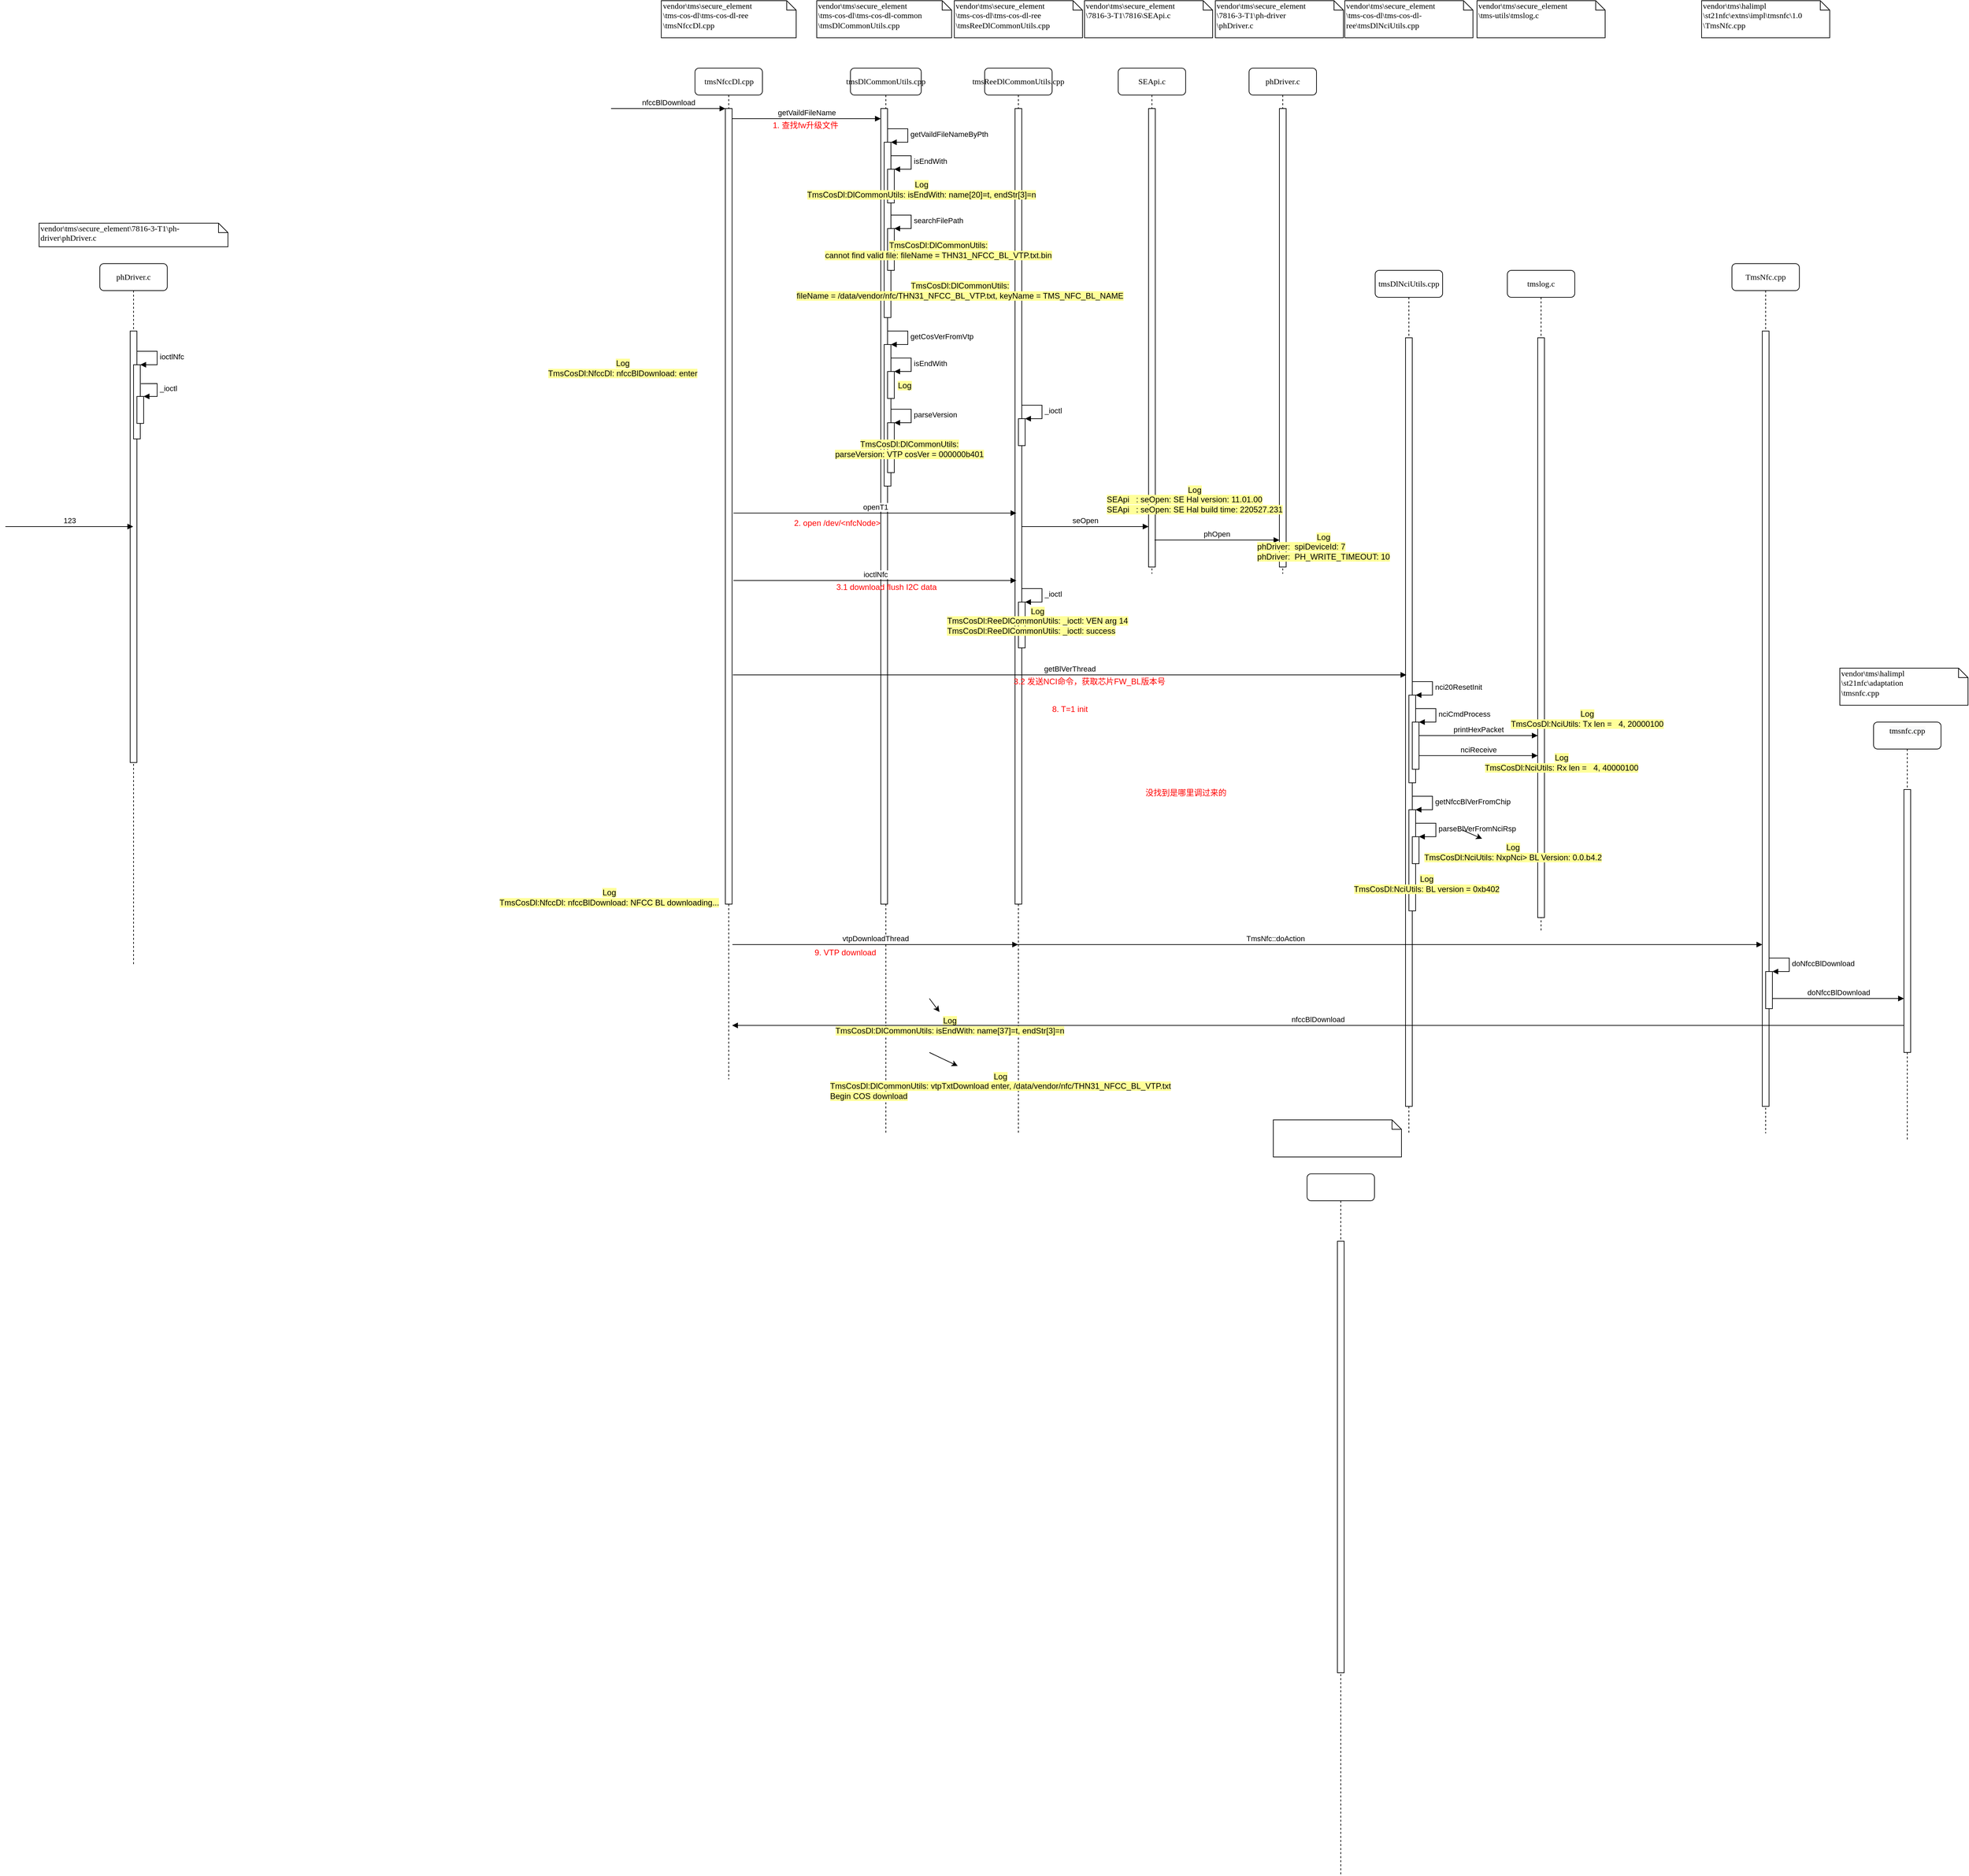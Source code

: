 <mxfile version="20.0.4" type="github">
  <diagram name="Page-1" id="13e1069c-82ec-6db2-03f1-153e76fe0fe0">
    <mxGraphModel dx="3697" dy="1659" grid="1" gridSize="10" guides="1" tooltips="1" connect="1" arrows="1" fold="1" page="1" pageScale="1" pageWidth="1100" pageHeight="850" background="none" math="0" shadow="0">
      <root>
        <mxCell id="0" />
        <mxCell id="1" parent="0" />
        <mxCell id="6wgtEtR7sXNdbjSEoORC-1" value="tmsReeDlCommonUtils.cpp" style="shape=umlLifeline;perimeter=lifelinePerimeter;whiteSpace=wrap;html=1;container=1;collapsible=0;recursiveResize=0;outlineConnect=0;rounded=1;shadow=0;comic=0;labelBackgroundColor=none;strokeWidth=1;fontFamily=Verdana;fontSize=12;align=center;" parent="1" vertex="1">
          <mxGeometry x="-628" y="-500" width="100" height="1580" as="geometry" />
        </mxCell>
        <mxCell id="6wgtEtR7sXNdbjSEoORC-2" value="" style="html=1;points=[];perimeter=orthogonalPerimeter;rounded=0;shadow=0;comic=0;labelBackgroundColor=none;strokeWidth=1;fontFamily=Verdana;fontSize=12;align=center;" parent="6wgtEtR7sXNdbjSEoORC-1" vertex="1">
          <mxGeometry x="45" y="60" width="10" height="1180" as="geometry" />
        </mxCell>
        <mxCell id="6wgtEtR7sXNdbjSEoORC-88" value="" style="html=1;points=[];perimeter=orthogonalPerimeter;" parent="6wgtEtR7sXNdbjSEoORC-1" vertex="1">
          <mxGeometry x="50" y="520" width="10" height="40" as="geometry" />
        </mxCell>
        <mxCell id="6wgtEtR7sXNdbjSEoORC-89" value="_ioctl" style="edgeStyle=orthogonalEdgeStyle;html=1;align=left;spacingLeft=2;endArrow=block;rounded=0;entryX=1;entryY=0;" parent="6wgtEtR7sXNdbjSEoORC-1" target="6wgtEtR7sXNdbjSEoORC-88" edge="1">
          <mxGeometry relative="1" as="geometry">
            <mxPoint x="55" y="500" as="sourcePoint" />
            <Array as="points">
              <mxPoint x="85" y="500" />
            </Array>
          </mxGeometry>
        </mxCell>
        <mxCell id="9sHiLgnCU4G7EcTDu4WB-1" value="" style="html=1;points=[];perimeter=orthogonalPerimeter;" parent="6wgtEtR7sXNdbjSEoORC-1" vertex="1">
          <mxGeometry x="50" y="792" width="10" height="68" as="geometry" />
        </mxCell>
        <mxCell id="9sHiLgnCU4G7EcTDu4WB-2" value="_ioctl" style="edgeStyle=orthogonalEdgeStyle;html=1;align=left;spacingLeft=2;endArrow=block;rounded=0;entryX=1;entryY=0;" parent="6wgtEtR7sXNdbjSEoORC-1" target="9sHiLgnCU4G7EcTDu4WB-1" edge="1">
          <mxGeometry relative="1" as="geometry">
            <mxPoint x="55" y="772" as="sourcePoint" />
            <Array as="points">
              <mxPoint x="85" y="772" />
            </Array>
          </mxGeometry>
        </mxCell>
        <mxCell id="6wgtEtR7sXNdbjSEoORC-37" value="tmsDlCommonUtils.cpp" style="shape=umlLifeline;perimeter=lifelinePerimeter;whiteSpace=wrap;html=1;container=1;collapsible=0;recursiveResize=0;outlineConnect=0;rounded=1;shadow=0;comic=0;labelBackgroundColor=none;strokeWidth=1;fontFamily=Verdana;fontSize=12;align=center;" parent="1" vertex="1">
          <mxGeometry x="-827" y="-500" width="105" height="1580" as="geometry" />
        </mxCell>
        <mxCell id="6wgtEtR7sXNdbjSEoORC-38" value="" style="html=1;points=[];perimeter=orthogonalPerimeter;rounded=0;shadow=0;comic=0;labelBackgroundColor=none;strokeWidth=1;fontFamily=Verdana;fontSize=12;align=center;" parent="6wgtEtR7sXNdbjSEoORC-37" vertex="1">
          <mxGeometry x="45" y="60" width="10" height="1180" as="geometry" />
        </mxCell>
        <object label="getVaildFileName" id="6wgtEtR7sXNdbjSEoORC-49">
          <mxCell style="html=1;verticalAlign=bottom;endArrow=block;rounded=0;" parent="6wgtEtR7sXNdbjSEoORC-37" edge="1">
            <mxGeometry width="80" relative="1" as="geometry">
              <mxPoint x="-175.5" y="75" as="sourcePoint" />
              <mxPoint x="45" y="75" as="targetPoint" />
            </mxGeometry>
          </mxCell>
        </object>
        <mxCell id="-rd93zXeOg7RclRvKw8m-17" value="" style="html=1;points=[];perimeter=orthogonalPerimeter;labelBackgroundColor=#FFFF99;fontColor=#000000;" parent="6wgtEtR7sXNdbjSEoORC-37" vertex="1">
          <mxGeometry x="50" y="110" width="10" height="260" as="geometry" />
        </mxCell>
        <mxCell id="-rd93zXeOg7RclRvKw8m-18" value="getVaildFileNameByPth" style="edgeStyle=orthogonalEdgeStyle;html=1;align=left;spacingLeft=2;endArrow=block;rounded=0;entryX=1;entryY=0;fontColor=#000000;" parent="6wgtEtR7sXNdbjSEoORC-37" target="-rd93zXeOg7RclRvKw8m-17" edge="1">
          <mxGeometry relative="1" as="geometry">
            <mxPoint x="55" y="90" as="sourcePoint" />
            <Array as="points">
              <mxPoint x="85" y="90" />
            </Array>
          </mxGeometry>
        </mxCell>
        <mxCell id="-rd93zXeOg7RclRvKw8m-19" value="" style="html=1;points=[];perimeter=orthogonalPerimeter;labelBackgroundColor=#FFFF99;fontColor=#000000;" parent="6wgtEtR7sXNdbjSEoORC-37" vertex="1">
          <mxGeometry x="55" y="150" width="10" height="50" as="geometry" />
        </mxCell>
        <mxCell id="-rd93zXeOg7RclRvKw8m-20" value="isEndWith" style="edgeStyle=orthogonalEdgeStyle;html=1;align=left;spacingLeft=2;endArrow=block;rounded=0;entryX=1;entryY=0;fontColor=#000000;" parent="6wgtEtR7sXNdbjSEoORC-37" target="-rd93zXeOg7RclRvKw8m-19" edge="1">
          <mxGeometry relative="1" as="geometry">
            <mxPoint x="60" y="130" as="sourcePoint" />
            <Array as="points">
              <mxPoint x="90" y="130" />
            </Array>
          </mxGeometry>
        </mxCell>
        <mxCell id="-rd93zXeOg7RclRvKw8m-23" value="" style="html=1;points=[];perimeter=orthogonalPerimeter;labelBackgroundColor=#FFFF99;fontColor=#000000;" parent="6wgtEtR7sXNdbjSEoORC-37" vertex="1">
          <mxGeometry x="55" y="238" width="10" height="62" as="geometry" />
        </mxCell>
        <mxCell id="-rd93zXeOg7RclRvKw8m-24" value="searchFilePath" style="edgeStyle=orthogonalEdgeStyle;html=1;align=left;spacingLeft=2;endArrow=block;rounded=0;entryX=1;entryY=0;fontColor=#000000;" parent="6wgtEtR7sXNdbjSEoORC-37" target="-rd93zXeOg7RclRvKw8m-23" edge="1">
          <mxGeometry relative="1" as="geometry">
            <mxPoint x="60" y="218" as="sourcePoint" />
            <Array as="points">
              <mxPoint x="90" y="218" />
            </Array>
          </mxGeometry>
        </mxCell>
        <mxCell id="-rd93zXeOg7RclRvKw8m-27" value="" style="html=1;points=[];perimeter=orthogonalPerimeter;labelBackgroundColor=#FFFF99;fontColor=#000000;" parent="6wgtEtR7sXNdbjSEoORC-37" vertex="1">
          <mxGeometry x="50" y="410" width="10" height="210" as="geometry" />
        </mxCell>
        <mxCell id="-rd93zXeOg7RclRvKw8m-28" value="getCosVerFromVtp" style="edgeStyle=orthogonalEdgeStyle;html=1;align=left;spacingLeft=2;endArrow=block;rounded=0;entryX=1;entryY=0;fontColor=#000000;" parent="6wgtEtR7sXNdbjSEoORC-37" target="-rd93zXeOg7RclRvKw8m-27" edge="1">
          <mxGeometry relative="1" as="geometry">
            <mxPoint x="55" y="390" as="sourcePoint" />
            <Array as="points">
              <mxPoint x="85" y="390" />
            </Array>
          </mxGeometry>
        </mxCell>
        <mxCell id="-rd93zXeOg7RclRvKw8m-30" value="" style="html=1;points=[];perimeter=orthogonalPerimeter;labelBackgroundColor=#FFFF99;fontColor=#000000;" parent="6wgtEtR7sXNdbjSEoORC-37" vertex="1">
          <mxGeometry x="55" y="450" width="10" height="40" as="geometry" />
        </mxCell>
        <mxCell id="-rd93zXeOg7RclRvKw8m-31" value="isEndWith" style="edgeStyle=orthogonalEdgeStyle;html=1;align=left;spacingLeft=2;endArrow=block;rounded=0;entryX=1;entryY=0;fontColor=#000000;" parent="6wgtEtR7sXNdbjSEoORC-37" target="-rd93zXeOg7RclRvKw8m-30" edge="1">
          <mxGeometry relative="1" as="geometry">
            <mxPoint x="60" y="430" as="sourcePoint" />
            <Array as="points">
              <mxPoint x="90" y="430" />
            </Array>
          </mxGeometry>
        </mxCell>
        <mxCell id="-rd93zXeOg7RclRvKw8m-32" value="" style="html=1;points=[];perimeter=orthogonalPerimeter;labelBackgroundColor=#FFFF99;fontColor=#000000;" parent="6wgtEtR7sXNdbjSEoORC-37" vertex="1">
          <mxGeometry x="55" y="526" width="10" height="74" as="geometry" />
        </mxCell>
        <mxCell id="-rd93zXeOg7RclRvKw8m-33" value="parseVersion" style="edgeStyle=orthogonalEdgeStyle;html=1;align=left;spacingLeft=2;endArrow=block;rounded=0;entryX=1;entryY=0;fontColor=#000000;" parent="6wgtEtR7sXNdbjSEoORC-37" target="-rd93zXeOg7RclRvKw8m-32" edge="1">
          <mxGeometry relative="1" as="geometry">
            <mxPoint x="60" y="506" as="sourcePoint" />
            <Array as="points">
              <mxPoint x="90" y="506" />
            </Array>
          </mxGeometry>
        </mxCell>
        <mxCell id="6wgtEtR7sXNdbjSEoORC-52" value="&lt;font color=&quot;#ff0000&quot;&gt;2. open /dev/&amp;lt;nfcNode&amp;gt;&lt;/font&gt;" style="text;html=1;resizable=0;autosize=1;align=center;verticalAlign=middle;points=[];fillColor=none;strokeColor=none;rounded=0;" parent="6wgtEtR7sXNdbjSEoORC-37" vertex="1">
          <mxGeometry x="-95" y="660" width="150" height="30" as="geometry" />
        </mxCell>
        <mxCell id="6wgtEtR7sXNdbjSEoORC-87" value="ioctlNfc" style="html=1;verticalAlign=bottom;endArrow=block;rounded=0;" parent="6wgtEtR7sXNdbjSEoORC-37" edge="1">
          <mxGeometry width="80" relative="1" as="geometry">
            <mxPoint x="-173.5" y="760" as="sourcePoint" />
            <mxPoint x="246" y="760" as="targetPoint" />
          </mxGeometry>
        </mxCell>
        <mxCell id="7baba1c4bc27f4b0-8" value="tmsDlNciUtils.cpp" style="shape=umlLifeline;perimeter=lifelinePerimeter;whiteSpace=wrap;html=1;container=1;collapsible=0;recursiveResize=0;outlineConnect=0;rounded=1;shadow=0;comic=0;labelBackgroundColor=none;strokeWidth=1;fontFamily=Verdana;fontSize=12;align=center;" parent="1" vertex="1">
          <mxGeometry x="-49" y="-200" width="100" height="1280" as="geometry" />
        </mxCell>
        <mxCell id="7baba1c4bc27f4b0-9" value="" style="html=1;points=[];perimeter=orthogonalPerimeter;rounded=0;shadow=0;comic=0;labelBackgroundColor=none;strokeWidth=1;fontFamily=Verdana;fontSize=12;align=center;" parent="7baba1c4bc27f4b0-8" vertex="1">
          <mxGeometry x="45" y="100" width="10" height="1140" as="geometry" />
        </mxCell>
        <mxCell id="6wgtEtR7sXNdbjSEoORC-92" value="" style="html=1;points=[];perimeter=orthogonalPerimeter;" parent="7baba1c4bc27f4b0-8" vertex="1">
          <mxGeometry x="50" y="630" width="10" height="130" as="geometry" />
        </mxCell>
        <mxCell id="6wgtEtR7sXNdbjSEoORC-93" value="nci20ResetInit" style="edgeStyle=orthogonalEdgeStyle;html=1;align=left;spacingLeft=2;endArrow=block;rounded=0;entryX=1;entryY=0;" parent="7baba1c4bc27f4b0-8" target="6wgtEtR7sXNdbjSEoORC-92" edge="1">
          <mxGeometry relative="1" as="geometry">
            <mxPoint x="55" y="610" as="sourcePoint" />
            <Array as="points">
              <mxPoint x="85" y="610" />
            </Array>
          </mxGeometry>
        </mxCell>
        <mxCell id="6wgtEtR7sXNdbjSEoORC-94" value="" style="html=1;points=[];perimeter=orthogonalPerimeter;" parent="7baba1c4bc27f4b0-8" vertex="1">
          <mxGeometry x="55" y="670" width="10" height="70" as="geometry" />
        </mxCell>
        <mxCell id="6wgtEtR7sXNdbjSEoORC-95" value="nciCmdProcess" style="edgeStyle=orthogonalEdgeStyle;html=1;align=left;spacingLeft=2;endArrow=block;rounded=0;entryX=1;entryY=0;" parent="7baba1c4bc27f4b0-8" target="6wgtEtR7sXNdbjSEoORC-94" edge="1">
          <mxGeometry relative="1" as="geometry">
            <mxPoint x="60" y="650" as="sourcePoint" />
            <Array as="points">
              <mxPoint x="90" y="650" />
            </Array>
          </mxGeometry>
        </mxCell>
        <mxCell id="oXqchAMzsbWQh8HUrbLk-3" value="" style="html=1;points=[];perimeter=orthogonalPerimeter;labelBackgroundColor=#FFFF99;" vertex="1" parent="7baba1c4bc27f4b0-8">
          <mxGeometry x="50" y="800" width="10" height="150" as="geometry" />
        </mxCell>
        <mxCell id="oXqchAMzsbWQh8HUrbLk-4" value="getNfccBlVerFromChip" style="edgeStyle=orthogonalEdgeStyle;html=1;align=left;spacingLeft=2;endArrow=block;rounded=0;entryX=1;entryY=0;" edge="1" target="oXqchAMzsbWQh8HUrbLk-3" parent="7baba1c4bc27f4b0-8">
          <mxGeometry relative="1" as="geometry">
            <mxPoint x="55" y="780" as="sourcePoint" />
            <Array as="points">
              <mxPoint x="85" y="780" />
            </Array>
          </mxGeometry>
        </mxCell>
        <mxCell id="oXqchAMzsbWQh8HUrbLk-7" value="" style="html=1;points=[];perimeter=orthogonalPerimeter;labelBackgroundColor=#FFFF99;" vertex="1" parent="7baba1c4bc27f4b0-8">
          <mxGeometry x="55" y="840" width="10" height="40" as="geometry" />
        </mxCell>
        <mxCell id="oXqchAMzsbWQh8HUrbLk-8" value="parseBlVerFromNciRsp" style="edgeStyle=orthogonalEdgeStyle;html=1;align=left;spacingLeft=2;endArrow=block;rounded=0;entryX=1;entryY=0;" edge="1" target="oXqchAMzsbWQh8HUrbLk-7" parent="7baba1c4bc27f4b0-8">
          <mxGeometry relative="1" as="geometry">
            <mxPoint x="60" y="820" as="sourcePoint" />
            <Array as="points">
              <mxPoint x="90" y="820" />
            </Array>
          </mxGeometry>
        </mxCell>
        <mxCell id="7baba1c4bc27f4b0-2" value="TmsNfc.cpp" style="shape=umlLifeline;perimeter=lifelinePerimeter;whiteSpace=wrap;html=1;container=1;collapsible=0;recursiveResize=0;outlineConnect=0;rounded=1;shadow=0;comic=0;labelBackgroundColor=none;strokeWidth=1;fontFamily=Verdana;fontSize=12;align=center;" parent="1" vertex="1">
          <mxGeometry x="480" y="-210" width="100" height="1290" as="geometry" />
        </mxCell>
        <mxCell id="7baba1c4bc27f4b0-10" value="" style="html=1;points=[];perimeter=orthogonalPerimeter;rounded=0;shadow=0;comic=0;labelBackgroundColor=none;strokeWidth=1;fontFamily=Verdana;fontSize=12;align=center;" parent="7baba1c4bc27f4b0-2" vertex="1">
          <mxGeometry x="45" y="100" width="10" height="1150" as="geometry" />
        </mxCell>
        <mxCell id="Ku6d6TWkNU5Iu4rAbxKe-25" value="" style="html=1;points=[];perimeter=orthogonalPerimeter;" parent="7baba1c4bc27f4b0-2" vertex="1">
          <mxGeometry x="50" y="1050" width="10" height="55" as="geometry" />
        </mxCell>
        <mxCell id="Ku6d6TWkNU5Iu4rAbxKe-26" value="doNfccBlDownload" style="edgeStyle=orthogonalEdgeStyle;html=1;align=left;spacingLeft=2;endArrow=block;rounded=0;entryX=1;entryY=0;" parent="7baba1c4bc27f4b0-2" target="Ku6d6TWkNU5Iu4rAbxKe-25" edge="1">
          <mxGeometry relative="1" as="geometry">
            <mxPoint x="55" y="1030" as="sourcePoint" />
            <Array as="points">
              <mxPoint x="85" y="1030" />
            </Array>
          </mxGeometry>
        </mxCell>
        <mxCell id="-rd93zXeOg7RclRvKw8m-12" value="&lt;font color=&quot;#000000&quot;&gt;doNfccBlDownload&lt;/font&gt;" style="html=1;verticalAlign=bottom;endArrow=block;rounded=0;fontColor=#FF0000;" parent="7baba1c4bc27f4b0-2" edge="1">
          <mxGeometry width="80" relative="1" as="geometry">
            <mxPoint x="60" y="1090" as="sourcePoint" />
            <mxPoint x="255" y="1090" as="targetPoint" />
          </mxGeometry>
        </mxCell>
        <mxCell id="Ku6d6TWkNU5Iu4rAbxKe-1" value="tmsNfccDl.cpp" style="shape=umlLifeline;perimeter=lifelinePerimeter;whiteSpace=wrap;html=1;container=1;collapsible=0;recursiveResize=0;outlineConnect=0;rounded=1;shadow=0;comic=0;labelBackgroundColor=none;strokeWidth=1;fontFamily=Verdana;fontSize=12;align=center;" parent="1" vertex="1">
          <mxGeometry x="-1057.5" y="-500" width="100" height="1500" as="geometry" />
        </mxCell>
        <mxCell id="Ku6d6TWkNU5Iu4rAbxKe-2" value="" style="html=1;points=[];perimeter=orthogonalPerimeter;rounded=0;shadow=0;comic=0;labelBackgroundColor=none;strokeWidth=1;fontFamily=Verdana;fontSize=12;align=center;" parent="Ku6d6TWkNU5Iu4rAbxKe-1" vertex="1">
          <mxGeometry x="45" y="60" width="10" height="1180" as="geometry" />
        </mxCell>
        <mxCell id="6wgtEtR7sXNdbjSEoORC-17" value="tmslog.c" style="shape=umlLifeline;perimeter=lifelinePerimeter;whiteSpace=wrap;html=1;container=1;collapsible=0;recursiveResize=0;outlineConnect=0;rounded=1;shadow=0;comic=0;labelBackgroundColor=none;strokeWidth=1;fontFamily=Verdana;fontSize=12;align=center;" parent="1" vertex="1">
          <mxGeometry x="147" y="-200" width="100" height="980" as="geometry" />
        </mxCell>
        <mxCell id="6wgtEtR7sXNdbjSEoORC-18" value="" style="html=1;points=[];perimeter=orthogonalPerimeter;rounded=0;shadow=0;comic=0;labelBackgroundColor=none;strokeWidth=1;fontFamily=Verdana;fontSize=12;align=center;" parent="6wgtEtR7sXNdbjSEoORC-17" vertex="1">
          <mxGeometry x="45" y="100" width="10" height="860" as="geometry" />
        </mxCell>
        <mxCell id="oXqchAMzsbWQh8HUrbLk-1" value="nciReceive" style="html=1;verticalAlign=bottom;endArrow=block;rounded=0;" edge="1" parent="6wgtEtR7sXNdbjSEoORC-17">
          <mxGeometry width="80" relative="1" as="geometry">
            <mxPoint x="-131" y="719.8" as="sourcePoint" />
            <mxPoint x="45" y="719.8" as="targetPoint" />
          </mxGeometry>
        </mxCell>
        <mxCell id="6wgtEtR7sXNdbjSEoORC-83" value="&lt;span style=&quot;text-align: left;&quot;&gt;phDriver.c&lt;/span&gt;" style="shape=umlLifeline;perimeter=lifelinePerimeter;whiteSpace=wrap;html=1;container=1;collapsible=0;recursiveResize=0;outlineConnect=0;rounded=1;shadow=0;comic=0;labelBackgroundColor=none;strokeWidth=1;fontFamily=Verdana;fontSize=12;align=center;" parent="1" vertex="1">
          <mxGeometry x="-236" y="-500" width="100" height="750" as="geometry" />
        </mxCell>
        <mxCell id="6wgtEtR7sXNdbjSEoORC-84" value="" style="html=1;points=[];perimeter=orthogonalPerimeter;rounded=0;shadow=0;comic=0;labelBackgroundColor=none;strokeWidth=1;fontFamily=Verdana;fontSize=12;align=center;" parent="6wgtEtR7sXNdbjSEoORC-83" vertex="1">
          <mxGeometry x="45" y="60" width="10" height="680" as="geometry" />
        </mxCell>
        <mxCell id="6wgtEtR7sXNdbjSEoORC-60" value="&lt;span style=&quot;text-align: left;&quot;&gt;SEApi.c&lt;/span&gt;" style="shape=umlLifeline;perimeter=lifelinePerimeter;whiteSpace=wrap;html=1;container=1;collapsible=0;recursiveResize=0;outlineConnect=0;rounded=1;shadow=0;comic=0;labelBackgroundColor=none;strokeWidth=1;fontFamily=Verdana;fontSize=12;align=center;" parent="1" vertex="1">
          <mxGeometry x="-430" y="-500" width="100" height="750" as="geometry" />
        </mxCell>
        <mxCell id="6wgtEtR7sXNdbjSEoORC-61" value="" style="html=1;points=[];perimeter=orthogonalPerimeter;rounded=0;shadow=0;comic=0;labelBackgroundColor=none;strokeWidth=1;fontFamily=Verdana;fontSize=12;align=center;" parent="6wgtEtR7sXNdbjSEoORC-60" vertex="1">
          <mxGeometry x="45" y="60" width="10" height="680" as="geometry" />
        </mxCell>
        <mxCell id="Ku6d6TWkNU5Iu4rAbxKe-22" value="&lt;span style=&quot;background-color: rgb(255, 255, 153);&quot;&gt;Log&lt;br&gt;TmsCosDl:NfccDl: nfccBlDownload: NFCC BL downloading...&lt;/span&gt;" style="text;html=1;resizable=0;autosize=1;align=center;verticalAlign=middle;points=[];fillColor=none;strokeColor=none;rounded=0;" parent="1" vertex="1">
          <mxGeometry x="-1360" y="710" width="350" height="40" as="geometry" />
        </mxCell>
        <mxCell id="6wgtEtR7sXNdbjSEoORC-4" value="vendor\tms\secure_element&lt;br&gt;\tms-cos-dl\tms-cos-dl-ree&lt;br&gt;\tmsReeDlCommonUtils.cpp" style="shape=note;whiteSpace=wrap;html=1;size=14;verticalAlign=top;align=left;spacingTop=-6;rounded=0;shadow=0;comic=0;labelBackgroundColor=none;strokeWidth=1;fontFamily=Verdana;fontSize=12" parent="1" vertex="1">
          <mxGeometry x="-673" y="-600" width="190" height="55" as="geometry" />
        </mxCell>
        <mxCell id="6wgtEtR7sXNdbjSEoORC-16" value="&lt;span style=&quot;background-color: rgb(255, 255, 153);&quot;&gt;Log&lt;br&gt;&lt;/span&gt;&lt;div style=&quot;text-align: left;&quot;&gt;&lt;span style=&quot;background-color: rgb(255, 255, 153);&quot;&gt;TmsCosDl:NciUtils: Tx len =&amp;nbsp; &amp;nbsp;4, 20000100&lt;/span&gt;&lt;/div&gt;" style="text;html=1;resizable=0;autosize=1;align=center;verticalAlign=middle;points=[];fillColor=none;strokeColor=none;rounded=0;" parent="1" vertex="1">
          <mxGeometry x="140" y="445" width="250" height="40" as="geometry" />
        </mxCell>
        <mxCell id="6wgtEtR7sXNdbjSEoORC-29" value="&lt;span style=&quot;text-align: left;&quot;&gt;phDriver.c&lt;/span&gt;" style="shape=umlLifeline;perimeter=lifelinePerimeter;whiteSpace=wrap;html=1;container=1;collapsible=0;recursiveResize=0;outlineConnect=0;rounded=1;shadow=0;comic=0;labelBackgroundColor=none;strokeWidth=1;fontFamily=Verdana;fontSize=12;align=center;" parent="1" vertex="1">
          <mxGeometry x="-1940" y="-210" width="100" height="1040" as="geometry" />
        </mxCell>
        <mxCell id="6wgtEtR7sXNdbjSEoORC-30" value="" style="html=1;points=[];perimeter=orthogonalPerimeter;rounded=0;shadow=0;comic=0;labelBackgroundColor=none;strokeWidth=1;fontFamily=Verdana;fontSize=12;align=center;" parent="6wgtEtR7sXNdbjSEoORC-29" vertex="1">
          <mxGeometry x="45" y="100" width="10" height="640" as="geometry" />
        </mxCell>
        <mxCell id="6wgtEtR7sXNdbjSEoORC-31" value="" style="html=1;points=[];perimeter=orthogonalPerimeter;" parent="6wgtEtR7sXNdbjSEoORC-29" vertex="1">
          <mxGeometry x="50" y="150" width="10" height="110" as="geometry" />
        </mxCell>
        <mxCell id="6wgtEtR7sXNdbjSEoORC-32" value="ioctlNfc" style="edgeStyle=orthogonalEdgeStyle;html=1;align=left;spacingLeft=2;endArrow=block;rounded=0;entryX=1;entryY=0;" parent="6wgtEtR7sXNdbjSEoORC-29" target="6wgtEtR7sXNdbjSEoORC-31" edge="1">
          <mxGeometry relative="1" as="geometry">
            <mxPoint x="55" y="130" as="sourcePoint" />
            <Array as="points">
              <mxPoint x="85" y="130" />
            </Array>
          </mxGeometry>
        </mxCell>
        <mxCell id="6wgtEtR7sXNdbjSEoORC-33" value="" style="html=1;points=[];perimeter=orthogonalPerimeter;" parent="6wgtEtR7sXNdbjSEoORC-29" vertex="1">
          <mxGeometry x="55" y="197" width="10" height="40" as="geometry" />
        </mxCell>
        <mxCell id="6wgtEtR7sXNdbjSEoORC-34" value="_ioctl" style="edgeStyle=orthogonalEdgeStyle;html=1;align=left;spacingLeft=2;endArrow=block;rounded=0;entryX=1;entryY=0;exitX=1.086;exitY=0.254;exitDx=0;exitDy=0;exitPerimeter=0;" parent="6wgtEtR7sXNdbjSEoORC-29" source="6wgtEtR7sXNdbjSEoORC-31" target="6wgtEtR7sXNdbjSEoORC-33" edge="1">
          <mxGeometry relative="1" as="geometry">
            <mxPoint x="55" y="177" as="sourcePoint" />
            <Array as="points">
              <mxPoint x="85" y="178" />
              <mxPoint x="85" y="197" />
            </Array>
          </mxGeometry>
        </mxCell>
        <mxCell id="6wgtEtR7sXNdbjSEoORC-35" value="vendor\tms\secure_element\7816-3-T1\ph-driver\phDriver.c" style="shape=note;whiteSpace=wrap;html=1;size=14;verticalAlign=top;align=left;spacingTop=-6;rounded=0;shadow=0;comic=0;labelBackgroundColor=none;strokeWidth=1;fontFamily=Verdana;fontSize=12" parent="1" vertex="1">
          <mxGeometry x="-2030" y="-270" width="280" height="35" as="geometry" />
        </mxCell>
        <mxCell id="6wgtEtR7sXNdbjSEoORC-36" value="123" style="html=1;verticalAlign=bottom;endArrow=block;rounded=0;" parent="1" target="6wgtEtR7sXNdbjSEoORC-29" edge="1">
          <mxGeometry width="80" relative="1" as="geometry">
            <mxPoint x="-2080" y="180" as="sourcePoint" />
            <mxPoint x="-1970.5" y="180" as="targetPoint" />
          </mxGeometry>
        </mxCell>
        <mxCell id="6wgtEtR7sXNdbjSEoORC-43" value="vendor\tms\secure_element&lt;br&gt;\tms-cos-dl\tms-cos-dl-common&lt;br&gt;\tmsDlCommonUtils.cpp" style="shape=note;whiteSpace=wrap;html=1;size=14;verticalAlign=top;align=left;spacingTop=-6;rounded=0;shadow=0;comic=0;labelBackgroundColor=none;strokeWidth=1;fontFamily=Verdana;fontSize=12" parent="1" vertex="1">
          <mxGeometry x="-877" y="-600" width="200" height="55" as="geometry" />
        </mxCell>
        <mxCell id="6wgtEtR7sXNdbjSEoORC-45" value="&lt;span style=&quot;background-color: rgb(255, 255, 153);&quot;&gt;Log&lt;br&gt;TmsCosDl:DlCommonUtils: isEndWith: name[37]=t, endStr[3]=n&lt;/span&gt;" style="text;html=1;resizable=0;autosize=1;align=center;verticalAlign=middle;points=[];fillColor=none;strokeColor=none;rounded=0;" parent="1" vertex="1">
          <mxGeometry x="-860" y="900" width="360" height="40" as="geometry" />
        </mxCell>
        <mxCell id="6wgtEtR7sXNdbjSEoORC-46" value="&lt;span style=&quot;background-color: rgb(255, 255, 153);&quot;&gt;Log&lt;br&gt;&lt;/span&gt;&lt;div style=&quot;text-align: left;&quot;&gt;&lt;span style=&quot;background-color: rgb(255, 255, 153);&quot;&gt;TmsCosDl:DlCommonUtils: vtpTxtDownload enter, /data/vendor/nfc/THN31_NFCC_BL_VTP.txt&lt;/span&gt;&lt;/div&gt;&lt;div style=&quot;text-align: left;&quot;&gt;&lt;span style=&quot;background-color: rgb(255, 255, 153);&quot;&gt;Begin COS download&lt;/span&gt;&lt;/div&gt;" style="text;html=1;resizable=0;autosize=1;align=center;verticalAlign=middle;points=[];fillColor=none;strokeColor=none;rounded=0;" parent="1" vertex="1">
          <mxGeometry x="-870" y="980" width="530" height="60" as="geometry" />
        </mxCell>
        <mxCell id="6wgtEtR7sXNdbjSEoORC-47" value="" style="endArrow=classic;html=1;rounded=0;" parent="1" target="6wgtEtR7sXNdbjSEoORC-45" edge="1">
          <mxGeometry width="50" height="50" relative="1" as="geometry">
            <mxPoint x="-710" y="880" as="sourcePoint" />
            <mxPoint x="-570" y="1270" as="targetPoint" />
          </mxGeometry>
        </mxCell>
        <mxCell id="6wgtEtR7sXNdbjSEoORC-48" value="" style="endArrow=classic;html=1;rounded=0;" parent="1" target="6wgtEtR7sXNdbjSEoORC-46" edge="1">
          <mxGeometry width="50" height="50" relative="1" as="geometry">
            <mxPoint x="-710" y="960" as="sourcePoint" />
            <mxPoint x="-576" y="1360" as="targetPoint" />
          </mxGeometry>
        </mxCell>
        <mxCell id="6wgtEtR7sXNdbjSEoORC-50" value="&lt;font color=&quot;#ff0000&quot;&gt;1.&amp;nbsp;查找fw升级文件&lt;/font&gt;" style="text;html=1;resizable=0;autosize=1;align=center;verticalAlign=middle;points=[];fillColor=none;strokeColor=none;rounded=0;" parent="1" vertex="1">
          <mxGeometry x="-954.5" y="-430" width="120" height="30" as="geometry" />
        </mxCell>
        <mxCell id="6wgtEtR7sXNdbjSEoORC-71" value="vendor\tms\secure_element&lt;br&gt;\7816-3-T1\7816\SEApi.c" style="shape=note;whiteSpace=wrap;html=1;size=14;verticalAlign=top;align=left;spacingTop=-6;rounded=0;shadow=0;comic=0;labelBackgroundColor=none;strokeWidth=1;fontFamily=Verdana;fontSize=12" parent="1" vertex="1">
          <mxGeometry x="-480" y="-600" width="190" height="55" as="geometry" />
        </mxCell>
        <mxCell id="6wgtEtR7sXNdbjSEoORC-72" value="vendor\tms\secure_element&lt;br&gt;\tms-cos-dl\tms-cos-dl-ree&lt;br&gt;\tmsNfccDl.cpp" style="shape=note;whiteSpace=wrap;html=1;size=14;verticalAlign=top;align=left;spacingTop=-6;rounded=0;shadow=0;comic=0;labelBackgroundColor=none;strokeWidth=1;fontFamily=Verdana;fontSize=12" parent="1" vertex="1">
          <mxGeometry x="-1107.5" y="-600" width="200" height="55" as="geometry" />
        </mxCell>
        <mxCell id="6wgtEtR7sXNdbjSEoORC-73" value="vendor\tms\secure_element&lt;br&gt;\tms-cos-dl\tms-cos-dl-ree\tmsDlNciUtils.cpp" style="shape=note;whiteSpace=wrap;html=1;size=14;verticalAlign=top;align=left;spacingTop=-6;rounded=0;shadow=0;comic=0;labelBackgroundColor=none;strokeWidth=1;fontFamily=Verdana;fontSize=12" parent="1" vertex="1">
          <mxGeometry x="-94" y="-600" width="190" height="55" as="geometry" />
        </mxCell>
        <mxCell id="6wgtEtR7sXNdbjSEoORC-74" value="vendor\tms\halimpl&lt;br&gt;\st21nfc\extns\impl\tmsnfc\1.0&lt;br&gt;\TmsNfc.cpp" style="shape=note;whiteSpace=wrap;html=1;size=14;verticalAlign=top;align=left;spacingTop=-6;rounded=0;shadow=0;comic=0;labelBackgroundColor=none;strokeWidth=1;fontFamily=Verdana;fontSize=12" parent="1" vertex="1">
          <mxGeometry x="435" y="-600" width="190" height="55" as="geometry" />
        </mxCell>
        <mxCell id="6wgtEtR7sXNdbjSEoORC-79" value="" style="shape=umlLifeline;perimeter=lifelinePerimeter;whiteSpace=wrap;html=1;container=1;collapsible=0;recursiveResize=0;outlineConnect=0;rounded=1;shadow=0;comic=0;labelBackgroundColor=none;strokeWidth=1;fontFamily=Verdana;fontSize=12;align=center;" parent="1" vertex="1">
          <mxGeometry x="-150" y="1140" width="100" height="1040" as="geometry" />
        </mxCell>
        <mxCell id="6wgtEtR7sXNdbjSEoORC-80" value="" style="html=1;points=[];perimeter=orthogonalPerimeter;rounded=0;shadow=0;comic=0;labelBackgroundColor=none;strokeWidth=1;fontFamily=Verdana;fontSize=12;align=center;" parent="6wgtEtR7sXNdbjSEoORC-79" vertex="1">
          <mxGeometry x="45" y="100" width="10" height="640" as="geometry" />
        </mxCell>
        <mxCell id="6wgtEtR7sXNdbjSEoORC-81" value="" style="shape=note;whiteSpace=wrap;html=1;size=14;verticalAlign=top;align=left;spacingTop=-6;rounded=0;shadow=0;comic=0;labelBackgroundColor=none;strokeWidth=1;fontFamily=Verdana;fontSize=12" parent="1" vertex="1">
          <mxGeometry x="-200" y="1060" width="190" height="55" as="geometry" />
        </mxCell>
        <mxCell id="6wgtEtR7sXNdbjSEoORC-82" value="vendor\tms\secure_element&lt;br&gt;\7816-3-T1\ph-driver&lt;br&gt;\phDriver.c" style="shape=note;whiteSpace=wrap;html=1;size=14;verticalAlign=top;align=left;spacingTop=-6;rounded=0;shadow=0;comic=0;labelBackgroundColor=none;strokeWidth=1;fontFamily=Verdana;fontSize=12" parent="1" vertex="1">
          <mxGeometry x="-286" y="-600" width="190" height="55" as="geometry" />
        </mxCell>
        <mxCell id="6wgtEtR7sXNdbjSEoORC-85" value="phOpen" style="html=1;verticalAlign=bottom;endArrow=block;rounded=0;exitX=0.892;exitY=0.157;exitDx=0;exitDy=0;exitPerimeter=0;" parent="1" edge="1">
          <mxGeometry width="80" relative="1" as="geometry">
            <mxPoint x="-376.08" y="200.0" as="sourcePoint" />
            <mxPoint x="-191" y="200.0" as="targetPoint" />
          </mxGeometry>
        </mxCell>
        <mxCell id="6wgtEtR7sXNdbjSEoORC-10" value="&lt;span style=&quot;background-color: rgb(255, 255, 153);&quot;&gt;Log&lt;br&gt;&lt;/span&gt;&lt;div style=&quot;text-align: left;&quot;&gt;&lt;span style=&quot;background-color: rgb(255, 255, 153);&quot;&gt;TmsCosDl:ReeDlCommonUtils: _ioctl: VEN arg 14&lt;/span&gt;&lt;/div&gt;&lt;div style=&quot;text-align: left;&quot;&gt;&lt;span style=&quot;background-color: rgb(255, 255, 153);&quot;&gt;TmsCosDl:ReeDlCommonUtils: _ioctl: success&lt;/span&gt;&lt;/div&gt;" style="text;html=1;resizable=0;autosize=1;align=center;verticalAlign=middle;points=[];fillColor=none;strokeColor=none;rounded=0;" parent="1" vertex="1">
          <mxGeometry x="-695" y="290" width="290" height="60" as="geometry" />
        </mxCell>
        <mxCell id="6wgtEtR7sXNdbjSEoORC-90" value="&lt;font color=&quot;#ff0000&quot;&gt;3.1 download flush I2C data&lt;/font&gt;" style="text;html=1;resizable=0;autosize=1;align=center;verticalAlign=middle;points=[];fillColor=none;strokeColor=none;rounded=0;" parent="1" vertex="1">
          <mxGeometry x="-859.5" y="255" width="170" height="30" as="geometry" />
        </mxCell>
        <mxCell id="6wgtEtR7sXNdbjSEoORC-75" value="seOpen" style="html=1;verticalAlign=bottom;endArrow=block;rounded=0;" parent="1" edge="1">
          <mxGeometry width="80" relative="1" as="geometry">
            <mxPoint x="-573" y="180" as="sourcePoint" />
            <mxPoint x="-385" y="180" as="targetPoint" />
          </mxGeometry>
        </mxCell>
        <mxCell id="6wgtEtR7sXNdbjSEoORC-91" value="&lt;font color=&quot;#ff0000&quot;&gt;3.2 发送NCI命令，获取芯片FW_BL版本号&lt;/font&gt;" style="text;html=1;resizable=0;autosize=1;align=center;verticalAlign=middle;points=[];fillColor=none;strokeColor=none;rounded=0;" parent="1" vertex="1">
          <mxGeometry x="-598" y="395" width="250" height="30" as="geometry" />
        </mxCell>
        <mxCell id="6wgtEtR7sXNdbjSEoORC-96" value="&lt;span style=&quot;text-align: left;&quot;&gt;printHexPacket&lt;/span&gt;" style="html=1;verticalAlign=bottom;endArrow=block;rounded=0;" parent="1" source="6wgtEtR7sXNdbjSEoORC-94" edge="1">
          <mxGeometry width="80" relative="1" as="geometry">
            <mxPoint x="105" y="483.94" as="sourcePoint" />
            <mxPoint x="192" y="490" as="targetPoint" />
          </mxGeometry>
        </mxCell>
        <mxCell id="6wgtEtR7sXNdbjSEoORC-97" value="vendor\tms\secure_element&lt;br&gt;\tms-utils\tmslog.c" style="shape=note;whiteSpace=wrap;html=1;size=14;verticalAlign=top;align=left;spacingTop=-6;rounded=0;shadow=0;comic=0;labelBackgroundColor=none;strokeWidth=1;fontFamily=Verdana;fontSize=12" parent="1" vertex="1">
          <mxGeometry x="102" y="-600" width="190" height="55" as="geometry" />
        </mxCell>
        <mxCell id="6wgtEtR7sXNdbjSEoORC-86" value="&lt;span style=&quot;background-color: rgb(255, 255, 153);&quot;&gt;Log&lt;br&gt;&lt;/span&gt;&lt;div style=&quot;text-align: left;&quot;&gt;&lt;span style=&quot;background-color: rgb(255, 255, 153);&quot;&gt;phDriver:&amp;nbsp; spiDeviceId: 7&lt;/span&gt;&lt;/div&gt;&lt;div style=&quot;text-align: left;&quot;&gt;&lt;span style=&quot;background-color: rgb(255, 255, 153);&quot;&gt;phDriver:&amp;nbsp; PH_WRITE_TIMEOUT: 10&lt;/span&gt;&lt;/div&gt;" style="text;html=1;resizable=0;autosize=1;align=center;verticalAlign=middle;points=[];fillColor=none;strokeColor=none;rounded=0;" parent="1" vertex="1">
          <mxGeometry x="-236" y="180" width="220" height="60" as="geometry" />
        </mxCell>
        <mxCell id="6wgtEtR7sXNdbjSEoORC-101" value="&lt;font color=&quot;#ff0000&quot;&gt;9. VTP download&lt;/font&gt;" style="text;html=1;resizable=0;autosize=1;align=center;verticalAlign=middle;points=[];fillColor=none;strokeColor=none;rounded=0;" parent="1" vertex="1">
          <mxGeometry x="-890" y="797" width="110" height="30" as="geometry" />
        </mxCell>
        <mxCell id="Ku6d6TWkNU5Iu4rAbxKe-6" value="&lt;div style=&quot;text-align: left;&quot;&gt;&lt;span style=&quot;font-size: 11px;&quot;&gt;getBlVerThread&lt;/span&gt;&lt;/div&gt;" style="html=1;verticalAlign=bottom;endArrow=block;rounded=0;" parent="1" edge="1">
          <mxGeometry width="80" relative="1" as="geometry">
            <mxPoint x="-1001.25" y="400" as="sourcePoint" />
            <mxPoint x="-2.75" y="400" as="targetPoint" />
          </mxGeometry>
        </mxCell>
        <mxCell id="6wgtEtR7sXNdbjSEoORC-100" value="vtpDownloadThread" style="html=1;verticalAlign=bottom;endArrow=block;rounded=0;" parent="1" edge="1">
          <mxGeometry width="80" relative="1" as="geometry">
            <mxPoint x="-1002" y="800" as="sourcePoint" />
            <mxPoint x="-578.5" y="800" as="targetPoint" />
          </mxGeometry>
        </mxCell>
        <mxCell id="-rd93zXeOg7RclRvKw8m-2" value="&lt;font color=&quot;#ff0000&quot;&gt;8. T=1 init&lt;/font&gt;" style="text;html=1;resizable=0;autosize=1;align=center;verticalAlign=middle;points=[];fillColor=none;strokeColor=none;rounded=0;" parent="1" vertex="1">
          <mxGeometry x="-542" y="436" width="80" height="30" as="geometry" />
        </mxCell>
        <mxCell id="-rd93zXeOg7RclRvKw8m-7" value="&lt;span style=&quot;background-color: rgb(255, 255, 153);&quot;&gt;Log&lt;br&gt;&lt;/span&gt;&lt;div style=&quot;text-align: left;&quot;&gt;&lt;span style=&quot;background-color: rgb(255, 255, 153);&quot;&gt;TmsCosDl:NciUtils: BL version = 0xb402&lt;/span&gt;&lt;br&gt;&lt;/div&gt;" style="text;html=1;resizable=0;autosize=1;align=center;verticalAlign=middle;points=[];fillColor=none;strokeColor=none;rounded=0;" parent="1" vertex="1">
          <mxGeometry x="-93" y="690" width="240" height="40" as="geometry" />
        </mxCell>
        <mxCell id="-rd93zXeOg7RclRvKw8m-8" value="&lt;font color=&quot;#ff0000&quot;&gt;没找到是哪里调过来的&lt;/font&gt;" style="text;html=1;resizable=0;autosize=1;align=center;verticalAlign=middle;points=[];fillColor=none;strokeColor=none;rounded=0;" parent="1" vertex="1">
          <mxGeometry x="-400" y="560" width="140" height="30" as="geometry" />
        </mxCell>
        <mxCell id="-rd93zXeOg7RclRvKw8m-9" value="vendor\tms\halimpl&lt;br&gt;\st21nfc\adaptation&lt;br&gt;\tmsnfc.cpp" style="shape=note;whiteSpace=wrap;html=1;size=14;verticalAlign=top;align=left;spacingTop=-6;rounded=0;shadow=0;comic=0;labelBackgroundColor=none;strokeWidth=1;fontFamily=Verdana;fontSize=12" parent="1" vertex="1">
          <mxGeometry x="640" y="390" width="190" height="55" as="geometry" />
        </mxCell>
        <mxCell id="-rd93zXeOg7RclRvKw8m-10" value="&#xa;&lt;span style=&quot;color: rgb(0, 0, 0); font-family: Verdana; font-size: 12px; font-style: normal; font-variant-ligatures: normal; font-variant-caps: normal; font-weight: 400; letter-spacing: normal; orphans: 2; text-align: left; text-indent: 0px; text-transform: none; widows: 2; word-spacing: 0px; -webkit-text-stroke-width: 0px; background-color: rgb(248, 249, 250); text-decoration-style: initial; text-decoration-color: initial; float: none; display: inline !important;&quot;&gt;tmsnfc.cpp&lt;/span&gt;&#xa;&#xa;" style="shape=umlLifeline;perimeter=lifelinePerimeter;whiteSpace=wrap;html=1;container=1;collapsible=0;recursiveResize=0;outlineConnect=0;rounded=1;shadow=0;comic=0;labelBackgroundColor=none;strokeWidth=1;fontFamily=Verdana;fontSize=12;align=center;" parent="1" vertex="1">
          <mxGeometry x="690" y="470" width="100" height="620" as="geometry" />
        </mxCell>
        <mxCell id="-rd93zXeOg7RclRvKw8m-11" value="" style="html=1;points=[];perimeter=orthogonalPerimeter;rounded=0;shadow=0;comic=0;labelBackgroundColor=none;strokeWidth=1;fontFamily=Verdana;fontSize=12;align=center;" parent="-rd93zXeOg7RclRvKw8m-10" vertex="1">
          <mxGeometry x="45" y="100" width="10" height="390" as="geometry" />
        </mxCell>
        <mxCell id="-rd93zXeOg7RclRvKw8m-14" value="nfccBlDownload" style="html=1;verticalAlign=bottom;endArrow=block;rounded=0;fontColor=#000000;" parent="-rd93zXeOg7RclRvKw8m-10" edge="1">
          <mxGeometry width="80" relative="1" as="geometry">
            <mxPoint x="45" y="449.9" as="sourcePoint" />
            <mxPoint x="-1692.5" y="449.9" as="targetPoint" />
          </mxGeometry>
        </mxCell>
        <mxCell id="-rd93zXeOg7RclRvKw8m-15" value="&lt;span style=&quot;background-color: rgb(255, 255, 153);&quot;&gt;Log&lt;br&gt;&lt;/span&gt;&lt;div style=&quot;text-align: left;&quot;&gt;&lt;span style=&quot;background-color: rgb(255, 255, 153);&quot;&gt;TmsCosDl:NfccDl: nfccBlDownload: enter&lt;/span&gt;&lt;br&gt;&lt;/div&gt;" style="text;html=1;resizable=0;autosize=1;align=center;verticalAlign=middle;points=[];fillColor=none;strokeColor=none;rounded=0;" parent="1" vertex="1">
          <mxGeometry x="-1285" y="-75" width="240" height="40" as="geometry" />
        </mxCell>
        <mxCell id="-rd93zXeOg7RclRvKw8m-16" value="&lt;span style=&quot;background-color: rgb(255, 255, 153);&quot;&gt;Log&lt;br&gt;&lt;/span&gt;&lt;div style=&quot;text-align: left;&quot;&gt;&lt;span style=&quot;background-color: rgb(255, 255, 153);&quot;&gt;SEApi&amp;nbsp; &amp;nbsp;: seOpen: SE Hal version: 11.01.00&lt;br&gt;&lt;/span&gt;&lt;/div&gt;&lt;div style=&quot;text-align: left;&quot;&gt;&lt;span style=&quot;background-color: rgb(255, 255, 153);&quot;&gt;SEApi&amp;nbsp; &amp;nbsp;: seOpen: SE Hal build time: 220527.231&lt;/span&gt;&lt;br&gt;&lt;/div&gt;" style="text;html=1;resizable=0;autosize=1;align=center;verticalAlign=middle;points=[];fillColor=none;strokeColor=none;rounded=0;" parent="1" vertex="1">
          <mxGeometry x="-462" y="110" width="290" height="60" as="geometry" />
        </mxCell>
        <mxCell id="Ku6d6TWkNU5Iu4rAbxKe-9" value="nfccBlDownload" style="html=1;verticalAlign=bottom;endArrow=block;rounded=0;" parent="1" edge="1">
          <mxGeometry width="80" relative="1" as="geometry">
            <mxPoint x="-1182" y="-440" as="sourcePoint" />
            <mxPoint x="-1012.5" y="-440" as="targetPoint" />
          </mxGeometry>
        </mxCell>
        <mxCell id="-rd93zXeOg7RclRvKw8m-22" value="&lt;span style=&quot;background-color: rgb(255, 255, 153);&quot;&gt;Log&lt;br&gt;&lt;/span&gt;&lt;div style=&quot;text-align: left;&quot;&gt;&lt;span style=&quot;background-color: rgb(255, 255, 153);&quot;&gt;TmsCosDl:DlCommonUtils: isEndWith: name[20]=t, endStr[3]=n&lt;/span&gt;&lt;br&gt;&lt;/div&gt;" style="text;html=1;resizable=0;autosize=1;align=center;verticalAlign=middle;points=[];fillColor=none;strokeColor=none;rounded=0;" parent="1" vertex="1">
          <mxGeometry x="-902" y="-340" width="360" height="40" as="geometry" />
        </mxCell>
        <mxCell id="-rd93zXeOg7RclRvKw8m-25" value="&lt;span style=&quot;background-color: rgb(255, 255, 153);&quot;&gt;TmsCosDl:DlCommonUtils: &lt;br&gt;cannot find valid file: fileName = THN31_NFCC_BL_VTP.txt.bin&lt;/span&gt;" style="text;html=1;resizable=0;autosize=1;align=center;verticalAlign=middle;points=[];fillColor=none;strokeColor=none;rounded=0;" parent="1" vertex="1">
          <mxGeometry x="-877" y="-250" width="360" height="40" as="geometry" />
        </mxCell>
        <mxCell id="-rd93zXeOg7RclRvKw8m-26" value="&lt;span style=&quot;background-color: rgb(255, 255, 153);&quot;&gt;TmsCosDl:DlCommonUtils: &lt;br&gt;fileName = /data/vendor/nfc/THN31_NFCC_BL_VTP.txt, keyName = TMS_NFC_BL_NAME&lt;/span&gt;" style="text;html=1;resizable=0;autosize=1;align=center;verticalAlign=middle;points=[];fillColor=none;strokeColor=none;rounded=0;" parent="1" vertex="1">
          <mxGeometry x="-920" y="-190" width="510" height="40" as="geometry" />
        </mxCell>
        <mxCell id="-rd93zXeOg7RclRvKw8m-37" value="&lt;span style=&quot;background-color: rgb(255, 255, 153);&quot;&gt;TmsCosDl:DlCommonUtils: &lt;br&gt;parseVersion: VTP cosVer = 000000b401&lt;/span&gt;" style="text;html=1;resizable=0;autosize=1;align=center;verticalAlign=middle;points=[];fillColor=none;strokeColor=none;rounded=0;" parent="1" vertex="1">
          <mxGeometry x="-860" y="45" width="240" height="40" as="geometry" />
        </mxCell>
        <mxCell id="-rd93zXeOg7RclRvKw8m-34" value="&lt;span style=&quot;background-color: rgb(255, 255, 153);&quot;&gt;Log&lt;/span&gt;&lt;span style=&quot;background-color: rgb(255, 255, 153);&quot;&gt;&lt;br&gt;&lt;/span&gt;" style="text;html=1;resizable=0;autosize=1;align=center;verticalAlign=middle;points=[];fillColor=none;strokeColor=none;rounded=0;" parent="1" vertex="1">
          <mxGeometry x="-767" y="-44" width="40" height="30" as="geometry" />
        </mxCell>
        <mxCell id="6wgtEtR7sXNdbjSEoORC-51" value="openT1" style="html=1;verticalAlign=bottom;endArrow=block;rounded=0;" parent="1" edge="1">
          <mxGeometry width="80" relative="1" as="geometry">
            <mxPoint x="-1000.5" y="160.0" as="sourcePoint" />
            <mxPoint x="-581" y="160.0" as="targetPoint" />
          </mxGeometry>
        </mxCell>
        <mxCell id="Ku6d6TWkNU5Iu4rAbxKe-24" value="&lt;div style=&quot;text-align: left;&quot;&gt;&lt;span style=&quot;font-size: 11px;&quot;&gt;TmsNfc::doAction&lt;/span&gt;&lt;/div&gt;" style="html=1;verticalAlign=bottom;endArrow=block;rounded=0;" parent="1" edge="1">
          <mxGeometry width="80" relative="1" as="geometry">
            <mxPoint x="-920" y="800" as="sourcePoint" />
            <mxPoint x="525" y="800" as="targetPoint" />
          </mxGeometry>
        </mxCell>
        <mxCell id="oXqchAMzsbWQh8HUrbLk-2" value="&lt;span style=&quot;background-color: rgb(255, 255, 153);&quot;&gt;Log&lt;br&gt;&lt;/span&gt;&lt;div style=&quot;text-align: left;&quot;&gt;&lt;span style=&quot;background-color: rgb(255, 255, 153);&quot;&gt;TmsCosDl:NciUtils: Rx len =&amp;nbsp; &amp;nbsp;4, 40000100&lt;/span&gt;&lt;br&gt;&lt;/div&gt;" style="text;html=1;resizable=0;autosize=1;align=center;verticalAlign=middle;points=[];fillColor=none;strokeColor=none;rounded=0;" vertex="1" parent="1">
          <mxGeometry x="102" y="510" width="250" height="40" as="geometry" />
        </mxCell>
        <mxCell id="Ku6d6TWkNU5Iu4rAbxKe-17" value="&lt;span style=&quot;background-color: rgb(255, 255, 153);&quot;&gt;Log&lt;br&gt;&lt;/span&gt;&lt;div style=&quot;text-align: left;&quot;&gt;&lt;span style=&quot;background-color: rgb(255, 255, 153);&quot;&gt;TmsCosDl:NciUtils: NxpNci&amp;gt; BL Version: 0.0.b4.2&lt;/span&gt;&lt;/div&gt;" style="text;html=1;resizable=0;autosize=1;align=center;verticalAlign=middle;points=[];fillColor=none;strokeColor=none;rounded=0;" parent="1" vertex="1">
          <mxGeometry x="10" y="643" width="290" height="40" as="geometry" />
        </mxCell>
        <mxCell id="Ku6d6TWkNU5Iu4rAbxKe-18" value="" style="endArrow=classic;html=1;rounded=0;" parent="1" target="Ku6d6TWkNU5Iu4rAbxKe-17" edge="1">
          <mxGeometry width="50" height="50" relative="1" as="geometry">
            <mxPoint x="80" y="630" as="sourcePoint" />
            <mxPoint x="372.5" y="678" as="targetPoint" />
          </mxGeometry>
        </mxCell>
      </root>
    </mxGraphModel>
  </diagram>
</mxfile>
